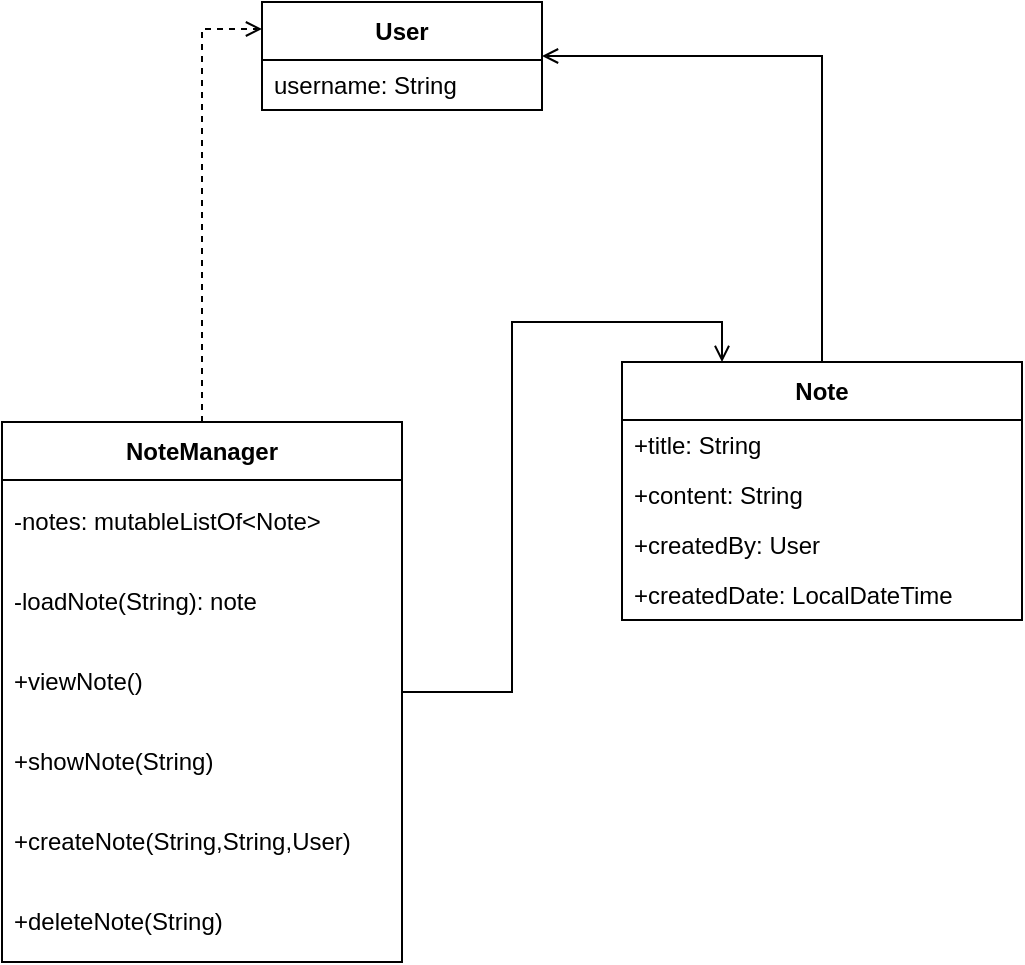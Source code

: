 <mxfile version="21.0.8" type="device"><diagram id="C5RBs43oDa-KdzZeNtuy" name="Page-1"><mxGraphModel dx="1195" dy="637" grid="0" gridSize="10" guides="1" tooltips="1" connect="1" arrows="1" fold="1" page="1" pageScale="1" pageWidth="827" pageHeight="1169" math="0" shadow="0"><root><mxCell id="WIyWlLk6GJQsqaUBKTNV-0"/><mxCell id="WIyWlLk6GJQsqaUBKTNV-1" parent="WIyWlLk6GJQsqaUBKTNV-0"/><mxCell id="a3dXrKg6pYYTCx1EZPPZ-0" value="User" style="swimlane;fontStyle=1;align=center;verticalAlign=middle;childLayout=stackLayout;horizontal=1;startSize=29;horizontalStack=0;resizeParent=1;resizeParentMax=0;resizeLast=0;collapsible=0;marginBottom=0;html=1;whiteSpace=wrap;rounded=0;" vertex="1" parent="WIyWlLk6GJQsqaUBKTNV-1"><mxGeometry x="330" y="60" width="140" height="54" as="geometry"/></mxCell><mxCell id="a3dXrKg6pYYTCx1EZPPZ-2" value="username: String" style="text;html=1;strokeColor=none;fillColor=none;align=left;verticalAlign=middle;spacingLeft=4;spacingRight=4;overflow=hidden;rotatable=0;points=[[0,0.5],[1,0.5]];portConstraint=eastwest;whiteSpace=wrap;" vertex="1" parent="a3dXrKg6pYYTCx1EZPPZ-0"><mxGeometry y="29" width="140" height="25" as="geometry"/></mxCell><mxCell id="a3dXrKg6pYYTCx1EZPPZ-21" style="edgeStyle=orthogonalEdgeStyle;rounded=0;orthogonalLoop=1;jettySize=auto;html=1;entryX=0;entryY=0.25;entryDx=0;entryDy=0;endArrow=open;endFill=0;dashed=1;" edge="1" parent="WIyWlLk6GJQsqaUBKTNV-1" source="a3dXrKg6pYYTCx1EZPPZ-3" target="a3dXrKg6pYYTCx1EZPPZ-0"><mxGeometry relative="1" as="geometry"/></mxCell><mxCell id="a3dXrKg6pYYTCx1EZPPZ-23" style="edgeStyle=orthogonalEdgeStyle;rounded=0;orthogonalLoop=1;jettySize=auto;html=1;entryX=0.25;entryY=0;entryDx=0;entryDy=0;endArrow=open;endFill=0;" edge="1" parent="WIyWlLk6GJQsqaUBKTNV-1" source="a3dXrKg6pYYTCx1EZPPZ-3" target="a3dXrKg6pYYTCx1EZPPZ-11"><mxGeometry relative="1" as="geometry"/></mxCell><mxCell id="a3dXrKg6pYYTCx1EZPPZ-3" value="NoteManager" style="swimlane;fontStyle=1;align=center;verticalAlign=middle;childLayout=stackLayout;horizontal=1;startSize=29;horizontalStack=0;resizeParent=1;resizeParentMax=0;resizeLast=0;collapsible=0;marginBottom=0;html=1;whiteSpace=wrap;" vertex="1" parent="WIyWlLk6GJQsqaUBKTNV-1"><mxGeometry x="200" y="270" width="200" height="270" as="geometry"/></mxCell><mxCell id="a3dXrKg6pYYTCx1EZPPZ-5" value="-notes: mutableListOf&amp;lt;Note&amp;gt;" style="text;html=1;strokeColor=none;fillColor=none;align=left;verticalAlign=middle;spacingLeft=4;spacingRight=4;overflow=hidden;rotatable=0;points=[[0,0.5],[1,0.5]];portConstraint=eastwest;whiteSpace=wrap;" vertex="1" parent="a3dXrKg6pYYTCx1EZPPZ-3"><mxGeometry y="29" width="200" height="41" as="geometry"/></mxCell><mxCell id="a3dXrKg6pYYTCx1EZPPZ-6" value="-loadNote(String): note" style="text;html=1;strokeColor=none;fillColor=none;align=left;verticalAlign=middle;spacingLeft=4;spacingRight=4;overflow=hidden;rotatable=0;points=[[0,0.5],[1,0.5]];portConstraint=eastwest;whiteSpace=wrap;" vertex="1" parent="a3dXrKg6pYYTCx1EZPPZ-3"><mxGeometry y="70" width="200" height="40" as="geometry"/></mxCell><mxCell id="a3dXrKg6pYYTCx1EZPPZ-7" value="+viewNote()" style="text;html=1;strokeColor=none;fillColor=none;align=left;verticalAlign=middle;spacingLeft=4;spacingRight=4;overflow=hidden;rotatable=0;points=[[0,0.5],[1,0.5]];portConstraint=eastwest;whiteSpace=wrap;" vertex="1" parent="a3dXrKg6pYYTCx1EZPPZ-3"><mxGeometry y="110" width="200" height="40" as="geometry"/></mxCell><mxCell id="a3dXrKg6pYYTCx1EZPPZ-8" value="+showNote(String)" style="text;html=1;strokeColor=none;fillColor=none;align=left;verticalAlign=middle;spacingLeft=4;spacingRight=4;overflow=hidden;rotatable=0;points=[[0,0.5],[1,0.5]];portConstraint=eastwest;whiteSpace=wrap;" vertex="1" parent="a3dXrKg6pYYTCx1EZPPZ-3"><mxGeometry y="150" width="200" height="40" as="geometry"/></mxCell><mxCell id="a3dXrKg6pYYTCx1EZPPZ-9" value="+createNote(String,String,User)" style="text;html=1;strokeColor=none;fillColor=none;align=left;verticalAlign=middle;spacingLeft=4;spacingRight=4;overflow=hidden;rotatable=0;points=[[0,0.5],[1,0.5]];portConstraint=eastwest;whiteSpace=wrap;" vertex="1" parent="a3dXrKg6pYYTCx1EZPPZ-3"><mxGeometry y="190" width="200" height="40" as="geometry"/></mxCell><mxCell id="a3dXrKg6pYYTCx1EZPPZ-10" value="+deleteNote(String)" style="text;html=1;strokeColor=none;fillColor=none;align=left;verticalAlign=middle;spacingLeft=4;spacingRight=4;overflow=hidden;rotatable=0;points=[[0,0.5],[1,0.5]];portConstraint=eastwest;whiteSpace=wrap;" vertex="1" parent="a3dXrKg6pYYTCx1EZPPZ-3"><mxGeometry y="230" width="200" height="40" as="geometry"/></mxCell><mxCell id="a3dXrKg6pYYTCx1EZPPZ-20" style="edgeStyle=orthogonalEdgeStyle;rounded=0;orthogonalLoop=1;jettySize=auto;html=1;entryX=1;entryY=0.5;entryDx=0;entryDy=0;endArrow=open;endFill=0;exitX=0.5;exitY=0;exitDx=0;exitDy=0;" edge="1" parent="WIyWlLk6GJQsqaUBKTNV-1" source="a3dXrKg6pYYTCx1EZPPZ-11" target="a3dXrKg6pYYTCx1EZPPZ-0"><mxGeometry relative="1" as="geometry"/></mxCell><mxCell id="a3dXrKg6pYYTCx1EZPPZ-11" value="Note" style="swimlane;fontStyle=1;align=center;verticalAlign=middle;childLayout=stackLayout;horizontal=1;startSize=29;horizontalStack=0;resizeParent=1;resizeParentMax=0;resizeLast=0;collapsible=0;marginBottom=0;html=1;whiteSpace=wrap;rounded=0;" vertex="1" parent="WIyWlLk6GJQsqaUBKTNV-1"><mxGeometry x="510" y="240" width="200" height="129" as="geometry"/></mxCell><mxCell id="a3dXrKg6pYYTCx1EZPPZ-13" value="+title: String" style="text;html=1;strokeColor=none;fillColor=none;align=left;verticalAlign=middle;spacingLeft=4;spacingRight=4;overflow=hidden;rotatable=0;points=[[0,0.5],[1,0.5]];portConstraint=eastwest;whiteSpace=wrap;" vertex="1" parent="a3dXrKg6pYYTCx1EZPPZ-11"><mxGeometry y="29" width="200" height="25" as="geometry"/></mxCell><mxCell id="a3dXrKg6pYYTCx1EZPPZ-14" value="+content: String" style="text;html=1;strokeColor=none;fillColor=none;align=left;verticalAlign=middle;spacingLeft=4;spacingRight=4;overflow=hidden;rotatable=0;points=[[0,0.5],[1,0.5]];portConstraint=eastwest;whiteSpace=wrap;" vertex="1" parent="a3dXrKg6pYYTCx1EZPPZ-11"><mxGeometry y="54" width="200" height="25" as="geometry"/></mxCell><mxCell id="a3dXrKg6pYYTCx1EZPPZ-15" value="+createdBy: User" style="text;html=1;strokeColor=none;fillColor=none;align=left;verticalAlign=middle;spacingLeft=4;spacingRight=4;overflow=hidden;rotatable=0;points=[[0,0.5],[1,0.5]];portConstraint=eastwest;whiteSpace=wrap;" vertex="1" parent="a3dXrKg6pYYTCx1EZPPZ-11"><mxGeometry y="79" width="200" height="25" as="geometry"/></mxCell><mxCell id="a3dXrKg6pYYTCx1EZPPZ-16" value="+createdDate: LocalDateTime" style="text;html=1;strokeColor=none;fillColor=none;align=left;verticalAlign=middle;spacingLeft=4;spacingRight=4;overflow=hidden;rotatable=0;points=[[0,0.5],[1,0.5]];portConstraint=eastwest;whiteSpace=wrap;" vertex="1" parent="a3dXrKg6pYYTCx1EZPPZ-11"><mxGeometry y="104" width="200" height="25" as="geometry"/></mxCell></root></mxGraphModel></diagram></mxfile>